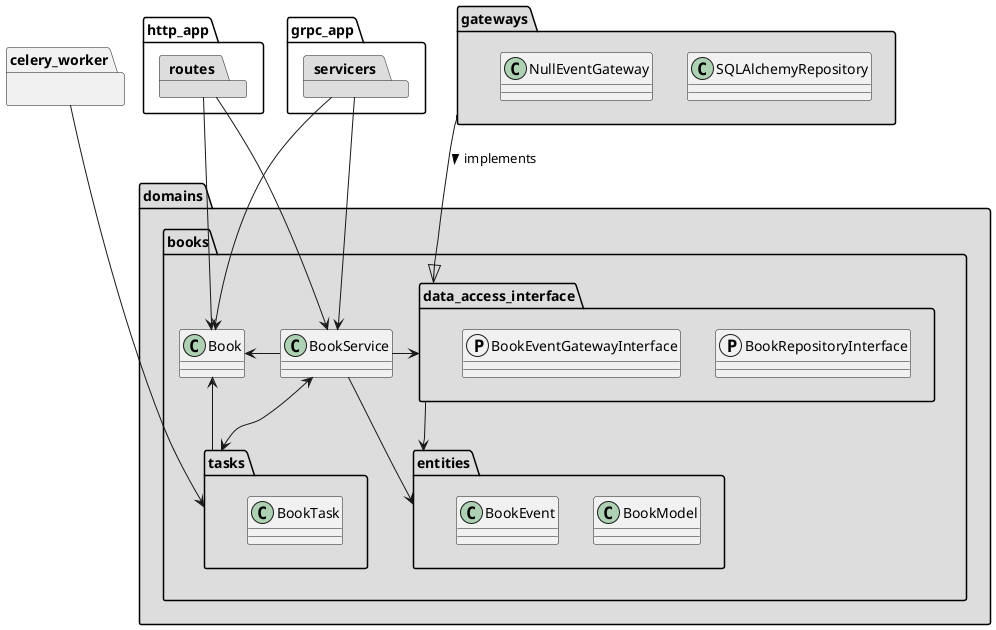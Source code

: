 @startuml
allowmixing
skinparam componentStyle uml1

package celery_worker {}

package http_app #fff {
    package routes #DDDDDD
}

package grpc_app #fff {
    package servicers #DDDDDD
}

package domains #DDDDDD {
    package books {
        class Book
        class BookService

        package entities {
            class BookModel
            class BookEvent
        }

        package tasks {
            class BookTask
        }

        package data_access_interface {
            protocol BookRepositoryInterface
            protocol BookEventGatewayInterface
        }
    }
}

package gateways #DDDDDD {
    class SQLAlchemyRepository
    class NullEventGateway
}


'links framework - domains
routes --> BookService
routes --> Book
servicers --> BookService
servicers --> Book
celery_worker ---> tasks
tasks <-u-> BookService
tasks -u-> Book

'links internal to books domain
BookService -l-> Book
BookService --> entities
BookService -r-> data_access_interface
data_access_interface --> entities

'links domains - gateways
gateways --|> data_access_interface: implements >

@enduml
